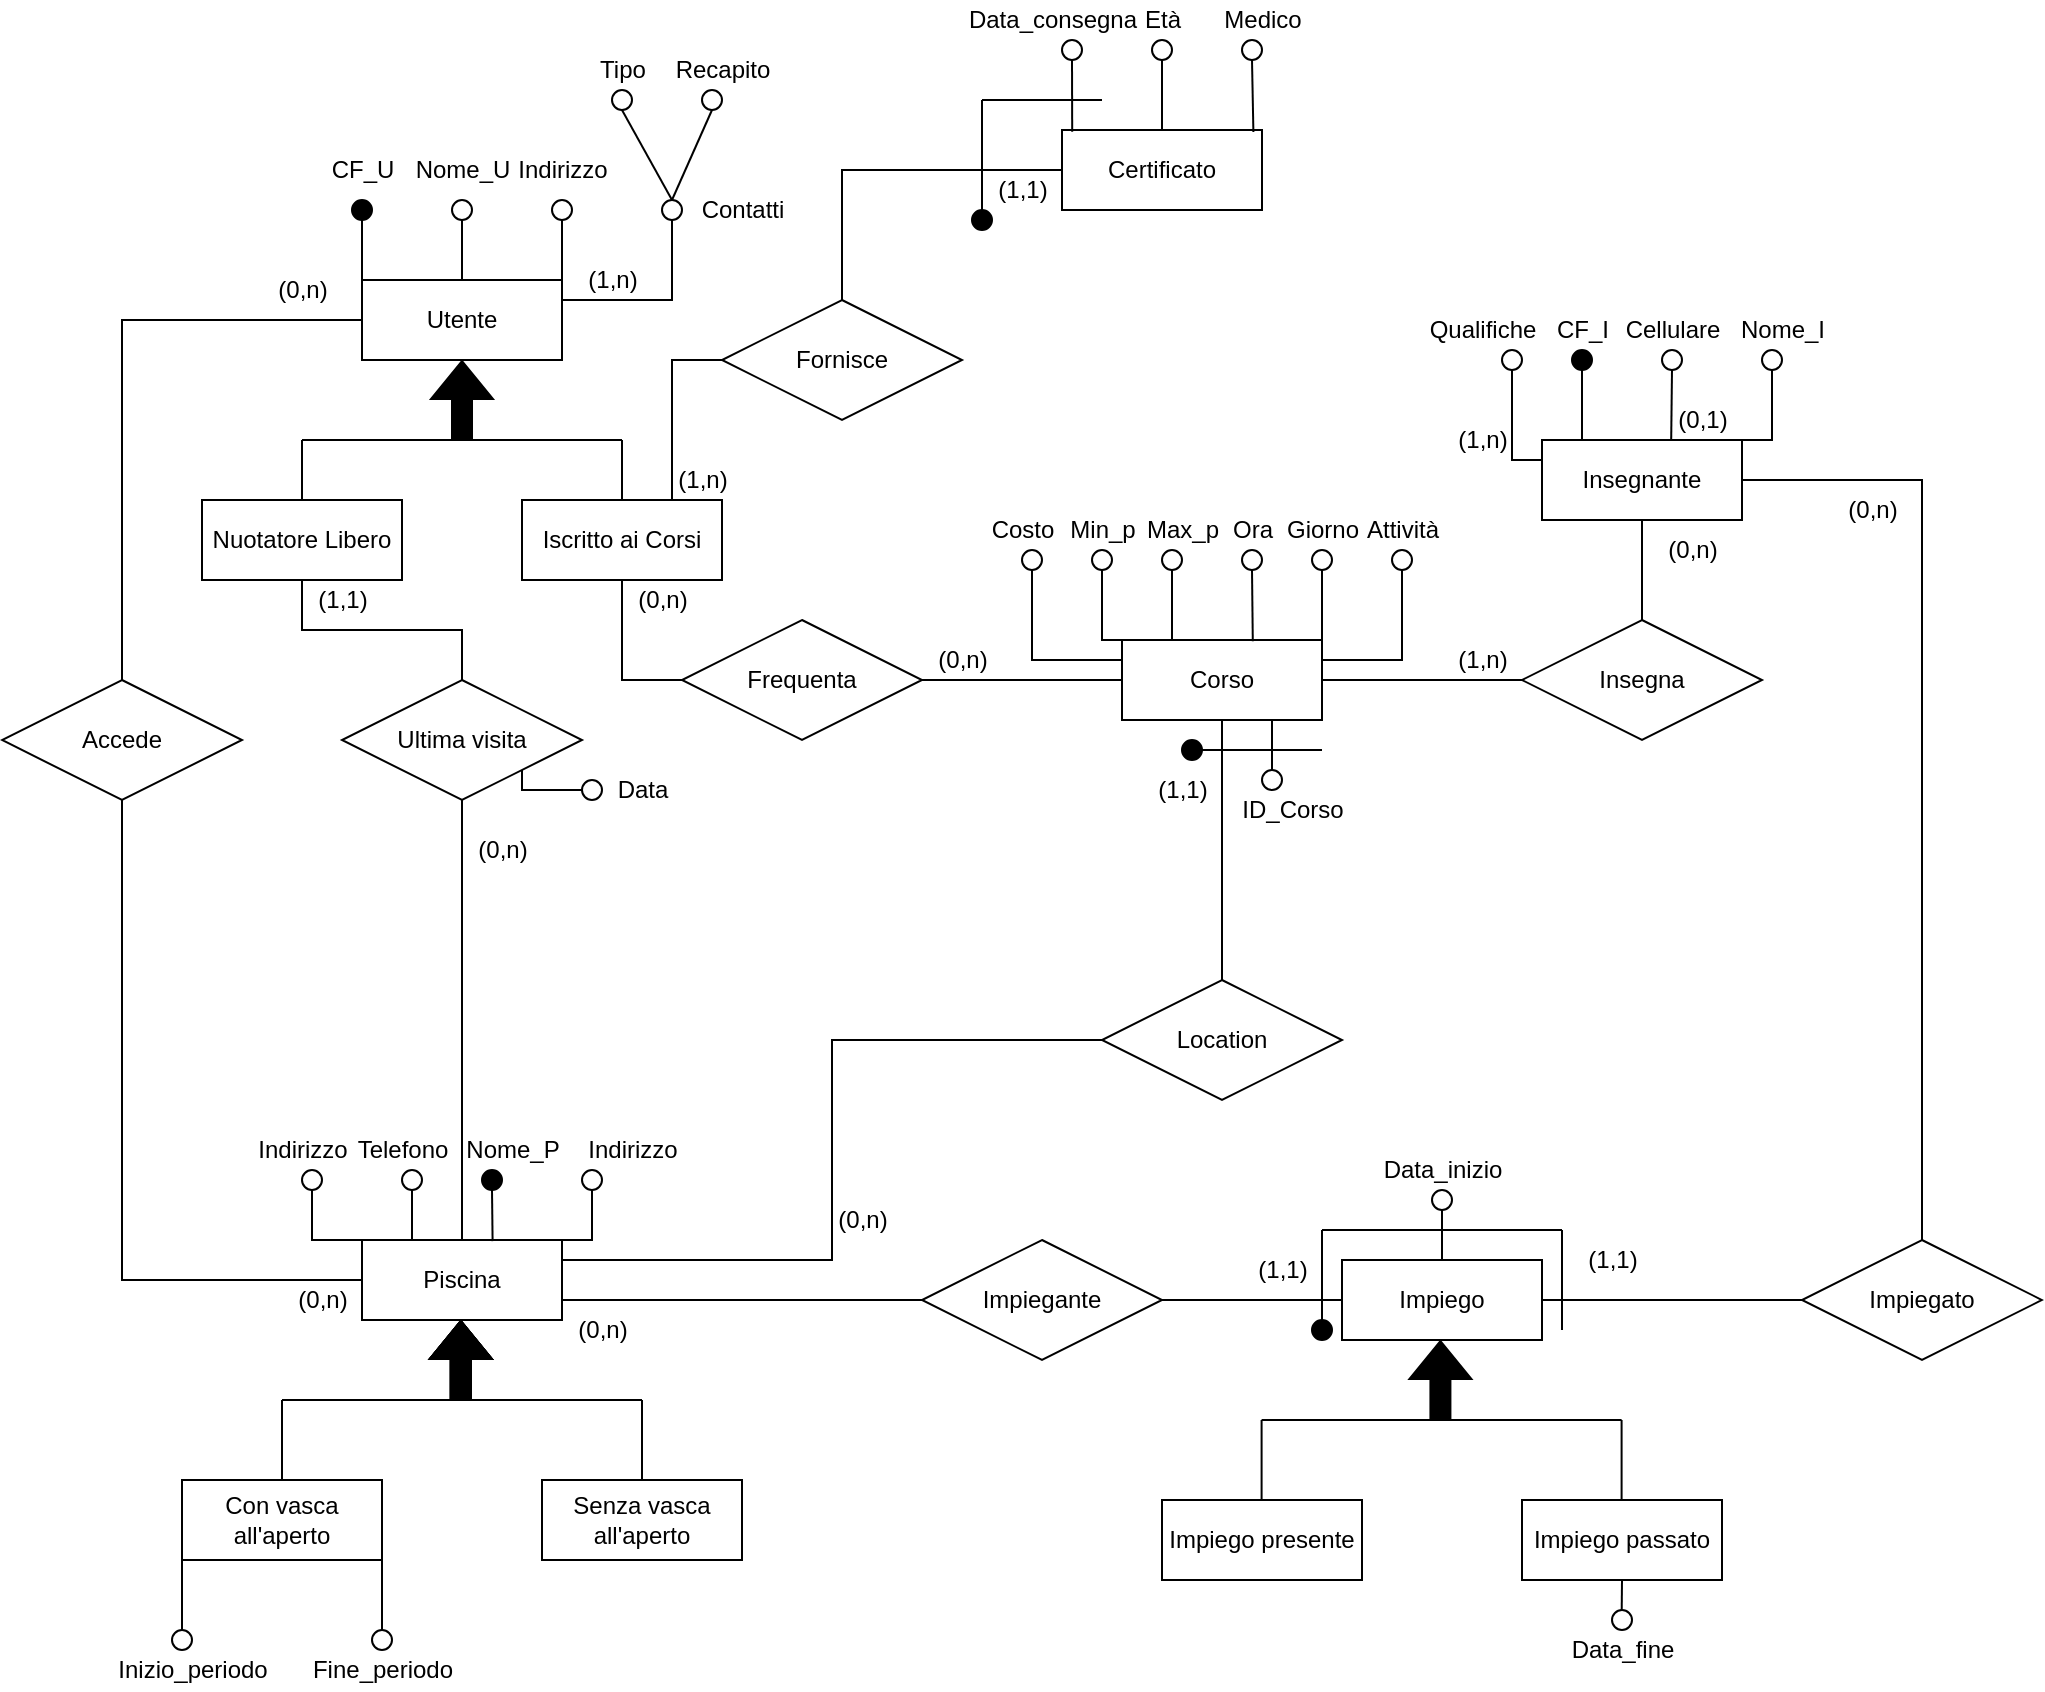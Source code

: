 <mxfile version="17.2.4" type="github">
  <diagram id="Lg-g-w3z7CyOHuP2JqrU" name="Page-1">
    <mxGraphModel dx="1021" dy="520" grid="1" gridSize="10" guides="1" tooltips="1" connect="1" arrows="1" fold="1" page="1" pageScale="1" pageWidth="1600" pageHeight="900" math="0" shadow="0">
      <root>
        <mxCell id="0" />
        <mxCell id="1" parent="0" />
        <mxCell id="gCBwe_l6RAR-JxXOp8Bn-33" style="edgeStyle=orthogonalEdgeStyle;rounded=0;orthogonalLoop=1;jettySize=auto;html=1;exitX=0;exitY=0.5;exitDx=0;exitDy=0;endArrow=none;endFill=0;fillColor=#000000;" parent="1" source="gCBwe_l6RAR-JxXOp8Bn-1" target="gCBwe_l6RAR-JxXOp8Bn-32" edge="1">
          <mxGeometry relative="1" as="geometry" />
        </mxCell>
        <mxCell id="gCBwe_l6RAR-JxXOp8Bn-123" style="edgeStyle=orthogonalEdgeStyle;rounded=0;orthogonalLoop=1;jettySize=auto;html=1;exitX=0;exitY=0;exitDx=0;exitDy=0;endArrow=none;endFill=0;fillColor=#000000;" parent="1" source="gCBwe_l6RAR-JxXOp8Bn-1" target="gCBwe_l6RAR-JxXOp8Bn-120" edge="1">
          <mxGeometry relative="1" as="geometry" />
        </mxCell>
        <mxCell id="gCBwe_l6RAR-JxXOp8Bn-127" style="edgeStyle=orthogonalEdgeStyle;rounded=0;orthogonalLoop=1;jettySize=auto;html=1;exitX=1;exitY=0;exitDx=0;exitDy=0;entryX=0.5;entryY=1;entryDx=0;entryDy=0;endArrow=none;endFill=0;fillColor=#000000;" parent="1" source="gCBwe_l6RAR-JxXOp8Bn-1" target="gCBwe_l6RAR-JxXOp8Bn-125" edge="1">
          <mxGeometry relative="1" as="geometry" />
        </mxCell>
        <mxCell id="gCBwe_l6RAR-JxXOp8Bn-131" style="edgeStyle=orthogonalEdgeStyle;rounded=0;orthogonalLoop=1;jettySize=auto;html=1;exitX=1;exitY=0.25;exitDx=0;exitDy=0;entryX=0.5;entryY=1;entryDx=0;entryDy=0;endArrow=none;endFill=0;fillColor=#000000;" parent="1" source="gCBwe_l6RAR-JxXOp8Bn-1" target="gCBwe_l6RAR-JxXOp8Bn-130" edge="1">
          <mxGeometry relative="1" as="geometry" />
        </mxCell>
        <mxCell id="gCBwe_l6RAR-JxXOp8Bn-1" value="Utente" style="whiteSpace=wrap;html=1;align=center;" parent="1" vertex="1">
          <mxGeometry x="470" y="165" width="100" height="40" as="geometry" />
        </mxCell>
        <mxCell id="gCBwe_l6RAR-JxXOp8Bn-13" style="edgeStyle=orthogonalEdgeStyle;rounded=0;orthogonalLoop=1;jettySize=auto;html=1;exitX=0.5;exitY=0;exitDx=0;exitDy=0;entryX=1;entryY=-0.05;entryDx=0;entryDy=0;endArrow=none;endFill=0;fillColor=#000000;entryPerimeter=0;" parent="1" source="gCBwe_l6RAR-JxXOp8Bn-3" target="dC8Jk2VTaf20xfGuy9kK-8" edge="1">
          <mxGeometry relative="1" as="geometry">
            <mxPoint x="800" y="115" as="targetPoint" />
            <Array as="points">
              <mxPoint x="710" y="110" />
              <mxPoint x="820" y="110" />
            </Array>
          </mxGeometry>
        </mxCell>
        <mxCell id="gCBwe_l6RAR-JxXOp8Bn-3" value="Fornisce" style="shape=rhombus;perimeter=rhombusPerimeter;whiteSpace=wrap;html=1;align=center;" parent="1" vertex="1">
          <mxGeometry x="650" y="175" width="120" height="60" as="geometry" />
        </mxCell>
        <mxCell id="gCBwe_l6RAR-JxXOp8Bn-5" value="" style="shape=flexArrow;endArrow=classic;html=1;rounded=0;entryX=0.5;entryY=1;entryDx=0;entryDy=0;fillColor=#000000;" parent="1" target="gCBwe_l6RAR-JxXOp8Bn-1" edge="1">
          <mxGeometry width="50" height="50" relative="1" as="geometry">
            <mxPoint x="520" y="245" as="sourcePoint" />
            <mxPoint x="540" y="225" as="targetPoint" />
          </mxGeometry>
        </mxCell>
        <mxCell id="gCBwe_l6RAR-JxXOp8Bn-6" value="" style="endArrow=none;html=1;rounded=0;fillColor=#000000;" parent="1" edge="1">
          <mxGeometry width="50" height="50" relative="1" as="geometry">
            <mxPoint x="440" y="245" as="sourcePoint" />
            <mxPoint x="600" y="245" as="targetPoint" />
          </mxGeometry>
        </mxCell>
        <mxCell id="gCBwe_l6RAR-JxXOp8Bn-8" style="edgeStyle=orthogonalEdgeStyle;rounded=0;orthogonalLoop=1;jettySize=auto;html=1;exitX=0.5;exitY=0;exitDx=0;exitDy=0;fillColor=#000000;endArrow=none;endFill=0;" parent="1" source="gCBwe_l6RAR-JxXOp8Bn-7" edge="1">
          <mxGeometry relative="1" as="geometry">
            <mxPoint x="440" y="245" as="targetPoint" />
          </mxGeometry>
        </mxCell>
        <mxCell id="gCBwe_l6RAR-JxXOp8Bn-31" style="edgeStyle=orthogonalEdgeStyle;rounded=0;orthogonalLoop=1;jettySize=auto;html=1;exitX=0.5;exitY=1;exitDx=0;exitDy=0;entryX=0.5;entryY=0;entryDx=0;entryDy=0;endArrow=none;endFill=0;fillColor=#000000;" parent="1" source="gCBwe_l6RAR-JxXOp8Bn-7" target="gCBwe_l6RAR-JxXOp8Bn-29" edge="1">
          <mxGeometry relative="1" as="geometry" />
        </mxCell>
        <mxCell id="gCBwe_l6RAR-JxXOp8Bn-7" value="Nuotatore Libero" style="whiteSpace=wrap;html=1;align=center;" parent="1" vertex="1">
          <mxGeometry x="390" y="275" width="100" height="40" as="geometry" />
        </mxCell>
        <mxCell id="gCBwe_l6RAR-JxXOp8Bn-10" style="edgeStyle=orthogonalEdgeStyle;rounded=0;orthogonalLoop=1;jettySize=auto;html=1;exitX=0.5;exitY=0;exitDx=0;exitDy=0;endArrow=none;endFill=0;fillColor=#000000;" parent="1" source="gCBwe_l6RAR-JxXOp8Bn-9" edge="1">
          <mxGeometry relative="1" as="geometry">
            <mxPoint x="600" y="245" as="targetPoint" />
          </mxGeometry>
        </mxCell>
        <mxCell id="gCBwe_l6RAR-JxXOp8Bn-12" style="edgeStyle=orthogonalEdgeStyle;rounded=0;orthogonalLoop=1;jettySize=auto;html=1;exitX=0.75;exitY=0;exitDx=0;exitDy=0;entryX=0;entryY=0.5;entryDx=0;entryDy=0;endArrow=none;endFill=0;fillColor=#000000;" parent="1" source="gCBwe_l6RAR-JxXOp8Bn-9" target="gCBwe_l6RAR-JxXOp8Bn-3" edge="1">
          <mxGeometry relative="1" as="geometry" />
        </mxCell>
        <mxCell id="gCBwe_l6RAR-JxXOp8Bn-16" style="edgeStyle=orthogonalEdgeStyle;rounded=0;orthogonalLoop=1;jettySize=auto;html=1;exitX=0.5;exitY=1;exitDx=0;exitDy=0;entryX=0;entryY=0.5;entryDx=0;entryDy=0;endArrow=none;endFill=0;fillColor=#000000;" parent="1" source="gCBwe_l6RAR-JxXOp8Bn-9" target="gCBwe_l6RAR-JxXOp8Bn-15" edge="1">
          <mxGeometry relative="1" as="geometry" />
        </mxCell>
        <mxCell id="gCBwe_l6RAR-JxXOp8Bn-9" value="Iscritto ai Corsi" style="whiteSpace=wrap;html=1;align=center;" parent="1" vertex="1">
          <mxGeometry x="550" y="275" width="100" height="40" as="geometry" />
        </mxCell>
        <mxCell id="gCBwe_l6RAR-JxXOp8Bn-20" style="edgeStyle=orthogonalEdgeStyle;rounded=0;orthogonalLoop=1;jettySize=auto;html=1;exitX=1;exitY=0.5;exitDx=0;exitDy=0;endArrow=none;endFill=0;fillColor=#000000;entryX=0;entryY=0.5;entryDx=0;entryDy=0;" parent="1" source="gCBwe_l6RAR-JxXOp8Bn-14" target="gCBwe_l6RAR-JxXOp8Bn-19" edge="1">
          <mxGeometry relative="1" as="geometry">
            <mxPoint x="1040" y="365.4" as="targetPoint" />
          </mxGeometry>
        </mxCell>
        <mxCell id="gCBwe_l6RAR-JxXOp8Bn-36" style="edgeStyle=orthogonalEdgeStyle;rounded=0;orthogonalLoop=1;jettySize=auto;html=1;exitX=0.5;exitY=1;exitDx=0;exitDy=0;entryX=0.5;entryY=0;entryDx=0;entryDy=0;endArrow=none;endFill=0;fillColor=#000000;" parent="1" source="gCBwe_l6RAR-JxXOp8Bn-14" target="gCBwe_l6RAR-JxXOp8Bn-35" edge="1">
          <mxGeometry relative="1" as="geometry" />
        </mxCell>
        <mxCell id="gCBwe_l6RAR-JxXOp8Bn-161" style="edgeStyle=orthogonalEdgeStyle;rounded=0;orthogonalLoop=1;jettySize=auto;html=1;exitX=0.75;exitY=1;exitDx=0;exitDy=0;entryX=0.5;entryY=0;entryDx=0;entryDy=0;endArrow=none;endFill=0;fillColor=#000000;" parent="1" source="gCBwe_l6RAR-JxXOp8Bn-14" target="gCBwe_l6RAR-JxXOp8Bn-160" edge="1">
          <mxGeometry relative="1" as="geometry" />
        </mxCell>
        <mxCell id="gCBwe_l6RAR-JxXOp8Bn-14" value="Corso" style="whiteSpace=wrap;html=1;align=center;" parent="1" vertex="1">
          <mxGeometry x="850" y="345" width="100" height="40" as="geometry" />
        </mxCell>
        <mxCell id="gCBwe_l6RAR-JxXOp8Bn-17" style="edgeStyle=orthogonalEdgeStyle;rounded=0;orthogonalLoop=1;jettySize=auto;html=1;exitX=1;exitY=0.5;exitDx=0;exitDy=0;entryX=0;entryY=0.5;entryDx=0;entryDy=0;endArrow=none;endFill=0;fillColor=#000000;" parent="1" source="gCBwe_l6RAR-JxXOp8Bn-15" target="gCBwe_l6RAR-JxXOp8Bn-14" edge="1">
          <mxGeometry relative="1" as="geometry" />
        </mxCell>
        <mxCell id="gCBwe_l6RAR-JxXOp8Bn-15" value="Frequenta" style="shape=rhombus;perimeter=rhombusPerimeter;whiteSpace=wrap;html=1;align=center;" parent="1" vertex="1">
          <mxGeometry x="630" y="335" width="120" height="60" as="geometry" />
        </mxCell>
        <mxCell id="gCBwe_l6RAR-JxXOp8Bn-170" style="edgeStyle=orthogonalEdgeStyle;rounded=0;orthogonalLoop=1;jettySize=auto;html=1;exitX=0.25;exitY=0;exitDx=0;exitDy=0;entryX=0.5;entryY=1;entryDx=0;entryDy=0;endArrow=none;endFill=0;fillColor=#000000;" parent="1" source="gCBwe_l6RAR-JxXOp8Bn-18" target="gCBwe_l6RAR-JxXOp8Bn-169" edge="1">
          <mxGeometry relative="1" as="geometry" />
        </mxCell>
        <mxCell id="gCBwe_l6RAR-JxXOp8Bn-176" style="edgeStyle=orthogonalEdgeStyle;rounded=0;orthogonalLoop=1;jettySize=auto;html=1;exitX=1;exitY=0;exitDx=0;exitDy=0;entryX=0.5;entryY=1;entryDx=0;entryDy=0;endArrow=none;endFill=0;fillColor=#000000;" parent="1" source="gCBwe_l6RAR-JxXOp8Bn-18" target="gCBwe_l6RAR-JxXOp8Bn-175" edge="1">
          <mxGeometry relative="1" as="geometry" />
        </mxCell>
        <mxCell id="gCBwe_l6RAR-JxXOp8Bn-18" value="Insegnante" style="whiteSpace=wrap;html=1;align=center;" parent="1" vertex="1">
          <mxGeometry x="1060" y="245" width="100" height="40" as="geometry" />
        </mxCell>
        <mxCell id="gCBwe_l6RAR-JxXOp8Bn-21" value="" style="edgeStyle=orthogonalEdgeStyle;rounded=0;orthogonalLoop=1;jettySize=auto;html=1;endArrow=none;endFill=0;fillColor=#000000;" parent="1" source="gCBwe_l6RAR-JxXOp8Bn-19" target="gCBwe_l6RAR-JxXOp8Bn-18" edge="1">
          <mxGeometry relative="1" as="geometry" />
        </mxCell>
        <mxCell id="gCBwe_l6RAR-JxXOp8Bn-19" value="Insegna" style="shape=rhombus;perimeter=rhombusPerimeter;whiteSpace=wrap;html=1;align=center;" parent="1" vertex="1">
          <mxGeometry x="1050" y="335" width="120" height="60" as="geometry" />
        </mxCell>
        <mxCell id="gCBwe_l6RAR-JxXOp8Bn-41" style="edgeStyle=orthogonalEdgeStyle;rounded=0;orthogonalLoop=1;jettySize=auto;html=1;exitX=1;exitY=0.75;exitDx=0;exitDy=0;entryX=0;entryY=0.5;entryDx=0;entryDy=0;endArrow=none;endFill=0;fillColor=#000000;" parent="1" source="gCBwe_l6RAR-JxXOp8Bn-22" target="gCBwe_l6RAR-JxXOp8Bn-40" edge="1">
          <mxGeometry relative="1" as="geometry" />
        </mxCell>
        <mxCell id="gCBwe_l6RAR-JxXOp8Bn-80" style="edgeStyle=orthogonalEdgeStyle;rounded=0;orthogonalLoop=1;jettySize=auto;html=1;exitX=0;exitY=0;exitDx=0;exitDy=0;entryX=0.5;entryY=1;entryDx=0;entryDy=0;endArrow=none;endFill=0;fillColor=#000000;" parent="1" source="gCBwe_l6RAR-JxXOp8Bn-22" target="gCBwe_l6RAR-JxXOp8Bn-76" edge="1">
          <mxGeometry relative="1" as="geometry" />
        </mxCell>
        <mxCell id="gCBwe_l6RAR-JxXOp8Bn-83" style="edgeStyle=orthogonalEdgeStyle;rounded=0;orthogonalLoop=1;jettySize=auto;html=1;exitX=0.25;exitY=0;exitDx=0;exitDy=0;entryX=0.5;entryY=1;entryDx=0;entryDy=0;endArrow=none;endFill=0;fillColor=#000000;" parent="1" source="gCBwe_l6RAR-JxXOp8Bn-22" target="gCBwe_l6RAR-JxXOp8Bn-82" edge="1">
          <mxGeometry relative="1" as="geometry" />
        </mxCell>
        <mxCell id="gCBwe_l6RAR-JxXOp8Bn-86" style="edgeStyle=orthogonalEdgeStyle;rounded=0;orthogonalLoop=1;jettySize=auto;html=1;exitX=1;exitY=0;exitDx=0;exitDy=0;entryX=0.5;entryY=1;entryDx=0;entryDy=0;endArrow=none;endFill=0;fillColor=#000000;" parent="1" source="gCBwe_l6RAR-JxXOp8Bn-22" target="gCBwe_l6RAR-JxXOp8Bn-85" edge="1">
          <mxGeometry relative="1" as="geometry" />
        </mxCell>
        <mxCell id="gCBwe_l6RAR-JxXOp8Bn-22" value="Piscina" style="whiteSpace=wrap;html=1;align=center;" parent="1" vertex="1">
          <mxGeometry x="470" y="645" width="100" height="40" as="geometry" />
        </mxCell>
        <mxCell id="gCBwe_l6RAR-JxXOp8Bn-23" value="" style="shape=flexArrow;endArrow=classic;html=1;rounded=0;entryX=0.5;entryY=1;entryDx=0;entryDy=0;fillColor=#000000;" parent="1" edge="1">
          <mxGeometry width="50" height="50" relative="1" as="geometry">
            <mxPoint x="519.41" y="725" as="sourcePoint" />
            <mxPoint x="519.41" y="685" as="targetPoint" />
          </mxGeometry>
        </mxCell>
        <mxCell id="gCBwe_l6RAR-JxXOp8Bn-24" value="" style="endArrow=none;html=1;rounded=0;fillColor=#000000;" parent="1" edge="1">
          <mxGeometry width="50" height="50" relative="1" as="geometry">
            <mxPoint x="430" y="725" as="sourcePoint" />
            <mxPoint x="610" y="725" as="targetPoint" />
          </mxGeometry>
        </mxCell>
        <mxCell id="gCBwe_l6RAR-JxXOp8Bn-26" style="edgeStyle=orthogonalEdgeStyle;rounded=0;orthogonalLoop=1;jettySize=auto;html=1;exitX=0.5;exitY=0;exitDx=0;exitDy=0;endArrow=none;endFill=0;fillColor=#000000;" parent="1" source="gCBwe_l6RAR-JxXOp8Bn-25" edge="1">
          <mxGeometry relative="1" as="geometry">
            <mxPoint x="430" y="725" as="targetPoint" />
            <Array as="points">
              <mxPoint x="430" y="745" />
              <mxPoint x="430" y="745" />
            </Array>
          </mxGeometry>
        </mxCell>
        <mxCell id="gCBwe_l6RAR-JxXOp8Bn-91" style="edgeStyle=orthogonalEdgeStyle;rounded=0;orthogonalLoop=1;jettySize=auto;html=1;exitX=1;exitY=1;exitDx=0;exitDy=0;entryX=0.5;entryY=0;entryDx=0;entryDy=0;endArrow=none;endFill=0;fillColor=#000000;" parent="1" source="gCBwe_l6RAR-JxXOp8Bn-25" target="gCBwe_l6RAR-JxXOp8Bn-89" edge="1">
          <mxGeometry relative="1" as="geometry" />
        </mxCell>
        <mxCell id="gCBwe_l6RAR-JxXOp8Bn-94" style="edgeStyle=orthogonalEdgeStyle;rounded=0;orthogonalLoop=1;jettySize=auto;html=1;exitX=0;exitY=1;exitDx=0;exitDy=0;entryX=0.5;entryY=0;entryDx=0;entryDy=0;endArrow=none;endFill=0;fillColor=#000000;" parent="1" source="gCBwe_l6RAR-JxXOp8Bn-25" target="gCBwe_l6RAR-JxXOp8Bn-88" edge="1">
          <mxGeometry relative="1" as="geometry" />
        </mxCell>
        <mxCell id="gCBwe_l6RAR-JxXOp8Bn-25" value="Con vasca all&#39;aperto" style="whiteSpace=wrap;html=1;align=center;" parent="1" vertex="1">
          <mxGeometry x="380" y="765" width="100" height="40" as="geometry" />
        </mxCell>
        <mxCell id="gCBwe_l6RAR-JxXOp8Bn-28" style="edgeStyle=orthogonalEdgeStyle;rounded=0;orthogonalLoop=1;jettySize=auto;html=1;exitX=0.5;exitY=0;exitDx=0;exitDy=0;endArrow=none;endFill=0;fillColor=#000000;" parent="1" source="gCBwe_l6RAR-JxXOp8Bn-27" edge="1">
          <mxGeometry relative="1" as="geometry">
            <mxPoint x="610" y="725" as="targetPoint" />
            <Array as="points">
              <mxPoint x="610" y="725" />
            </Array>
          </mxGeometry>
        </mxCell>
        <mxCell id="gCBwe_l6RAR-JxXOp8Bn-27" value="Senza vasca all&#39;aperto" style="whiteSpace=wrap;html=1;align=center;" parent="1" vertex="1">
          <mxGeometry x="560" y="765" width="100" height="40" as="geometry" />
        </mxCell>
        <mxCell id="gCBwe_l6RAR-JxXOp8Bn-30" style="edgeStyle=orthogonalEdgeStyle;rounded=0;orthogonalLoop=1;jettySize=auto;html=1;exitX=0.5;exitY=1;exitDx=0;exitDy=0;entryX=0.5;entryY=0;entryDx=0;entryDy=0;endArrow=none;endFill=0;fillColor=#000000;" parent="1" source="gCBwe_l6RAR-JxXOp8Bn-29" target="gCBwe_l6RAR-JxXOp8Bn-22" edge="1">
          <mxGeometry relative="1" as="geometry" />
        </mxCell>
        <mxCell id="gCBwe_l6RAR-JxXOp8Bn-72" style="edgeStyle=orthogonalEdgeStyle;rounded=0;orthogonalLoop=1;jettySize=auto;html=1;exitX=1;exitY=1;exitDx=0;exitDy=0;entryX=0;entryY=0.5;entryDx=0;entryDy=0;endArrow=none;endFill=0;fillColor=#000000;" parent="1" source="gCBwe_l6RAR-JxXOp8Bn-29" target="gCBwe_l6RAR-JxXOp8Bn-71" edge="1">
          <mxGeometry relative="1" as="geometry">
            <Array as="points">
              <mxPoint x="550" y="420" />
            </Array>
          </mxGeometry>
        </mxCell>
        <mxCell id="gCBwe_l6RAR-JxXOp8Bn-29" value="Ultima visita" style="shape=rhombus;perimeter=rhombusPerimeter;whiteSpace=wrap;html=1;align=center;" parent="1" vertex="1">
          <mxGeometry x="460" y="365" width="120" height="60" as="geometry" />
        </mxCell>
        <mxCell id="gCBwe_l6RAR-JxXOp8Bn-34" style="edgeStyle=orthogonalEdgeStyle;rounded=0;orthogonalLoop=1;jettySize=auto;html=1;exitX=0.5;exitY=1;exitDx=0;exitDy=0;entryX=0;entryY=0.5;entryDx=0;entryDy=0;endArrow=none;endFill=0;fillColor=#000000;" parent="1" source="gCBwe_l6RAR-JxXOp8Bn-32" target="gCBwe_l6RAR-JxXOp8Bn-22" edge="1">
          <mxGeometry relative="1" as="geometry" />
        </mxCell>
        <mxCell id="gCBwe_l6RAR-JxXOp8Bn-32" value="Accede" style="shape=rhombus;perimeter=rhombusPerimeter;whiteSpace=wrap;html=1;align=center;" parent="1" vertex="1">
          <mxGeometry x="290" y="365" width="120" height="60" as="geometry" />
        </mxCell>
        <mxCell id="gCBwe_l6RAR-JxXOp8Bn-37" style="edgeStyle=orthogonalEdgeStyle;rounded=0;orthogonalLoop=1;jettySize=auto;html=1;exitX=0;exitY=0.5;exitDx=0;exitDy=0;entryX=1;entryY=0.25;entryDx=0;entryDy=0;endArrow=none;endFill=0;fillColor=#000000;" parent="1" source="gCBwe_l6RAR-JxXOp8Bn-35" target="gCBwe_l6RAR-JxXOp8Bn-22" edge="1">
          <mxGeometry relative="1" as="geometry" />
        </mxCell>
        <mxCell id="gCBwe_l6RAR-JxXOp8Bn-35" value="Location" style="shape=rhombus;perimeter=rhombusPerimeter;whiteSpace=wrap;html=1;align=center;" parent="1" vertex="1">
          <mxGeometry x="840" y="515" width="120" height="60" as="geometry" />
        </mxCell>
        <mxCell id="gCBwe_l6RAR-JxXOp8Bn-43" style="edgeStyle=orthogonalEdgeStyle;rounded=0;orthogonalLoop=1;jettySize=auto;html=1;exitX=1;exitY=0.5;exitDx=0;exitDy=0;entryX=0;entryY=0.5;entryDx=0;entryDy=0;endArrow=none;endFill=0;fillColor=#000000;" parent="1" source="gCBwe_l6RAR-JxXOp8Bn-38" target="gCBwe_l6RAR-JxXOp8Bn-39" edge="1">
          <mxGeometry relative="1" as="geometry" />
        </mxCell>
        <mxCell id="gCBwe_l6RAR-JxXOp8Bn-114" style="edgeStyle=orthogonalEdgeStyle;rounded=0;orthogonalLoop=1;jettySize=auto;html=1;exitX=0.5;exitY=0;exitDx=0;exitDy=0;entryX=0.5;entryY=1;entryDx=0;entryDy=0;endArrow=none;endFill=0;fillColor=#000000;" parent="1" source="gCBwe_l6RAR-JxXOp8Bn-38" target="gCBwe_l6RAR-JxXOp8Bn-112" edge="1">
          <mxGeometry relative="1" as="geometry" />
        </mxCell>
        <mxCell id="gCBwe_l6RAR-JxXOp8Bn-38" value="Impiego" style="whiteSpace=wrap;html=1;align=center;" parent="1" vertex="1">
          <mxGeometry x="960" y="655" width="100" height="40" as="geometry" />
        </mxCell>
        <mxCell id="gCBwe_l6RAR-JxXOp8Bn-44" style="edgeStyle=orthogonalEdgeStyle;rounded=0;orthogonalLoop=1;jettySize=auto;html=1;exitX=0.5;exitY=0;exitDx=0;exitDy=0;entryX=1;entryY=0.5;entryDx=0;entryDy=0;endArrow=none;endFill=0;fillColor=#000000;" parent="1" source="gCBwe_l6RAR-JxXOp8Bn-39" target="gCBwe_l6RAR-JxXOp8Bn-18" edge="1">
          <mxGeometry relative="1" as="geometry" />
        </mxCell>
        <mxCell id="gCBwe_l6RAR-JxXOp8Bn-39" value="Impiegato" style="shape=rhombus;perimeter=rhombusPerimeter;whiteSpace=wrap;html=1;align=center;" parent="1" vertex="1">
          <mxGeometry x="1190" y="645" width="120" height="60" as="geometry" />
        </mxCell>
        <mxCell id="gCBwe_l6RAR-JxXOp8Bn-42" style="edgeStyle=orthogonalEdgeStyle;rounded=0;orthogonalLoop=1;jettySize=auto;html=1;exitX=1;exitY=0.5;exitDx=0;exitDy=0;entryX=0;entryY=0.5;entryDx=0;entryDy=0;endArrow=none;endFill=0;fillColor=#000000;" parent="1" source="gCBwe_l6RAR-JxXOp8Bn-40" target="gCBwe_l6RAR-JxXOp8Bn-38" edge="1">
          <mxGeometry relative="1" as="geometry" />
        </mxCell>
        <mxCell id="gCBwe_l6RAR-JxXOp8Bn-40" value="Impiegante" style="shape=rhombus;perimeter=rhombusPerimeter;whiteSpace=wrap;html=1;align=center;" parent="1" vertex="1">
          <mxGeometry x="750" y="645" width="120" height="60" as="geometry" />
        </mxCell>
        <mxCell id="gCBwe_l6RAR-JxXOp8Bn-68" value="(1,n)" style="text;html=1;align=center;verticalAlign=middle;resizable=0;points=[];autosize=1;strokeColor=none;fillColor=none;" parent="1" vertex="1">
          <mxGeometry x="620" y="255" width="40" height="20" as="geometry" />
        </mxCell>
        <mxCell id="gCBwe_l6RAR-JxXOp8Bn-69" value="(1,1)" style="text;html=1;align=center;verticalAlign=middle;resizable=0;points=[];autosize=1;strokeColor=none;fillColor=none;" parent="1" vertex="1">
          <mxGeometry x="440" y="315" width="40" height="20" as="geometry" />
        </mxCell>
        <mxCell id="gCBwe_l6RAR-JxXOp8Bn-70" value="(0,n)" style="text;html=1;align=center;verticalAlign=middle;resizable=0;points=[];autosize=1;strokeColor=none;fillColor=none;" parent="1" vertex="1">
          <mxGeometry x="520" y="440" width="40" height="20" as="geometry" />
        </mxCell>
        <mxCell id="gCBwe_l6RAR-JxXOp8Bn-71" value="" style="ellipse;whiteSpace=wrap;html=1;aspect=fixed;" parent="1" vertex="1">
          <mxGeometry x="580" y="415" width="10" height="10" as="geometry" />
        </mxCell>
        <mxCell id="gCBwe_l6RAR-JxXOp8Bn-73" value="Data" style="text;html=1;align=center;verticalAlign=middle;resizable=0;points=[];autosize=1;strokeColor=none;fillColor=none;" parent="1" vertex="1">
          <mxGeometry x="590" y="410" width="40" height="20" as="geometry" />
        </mxCell>
        <mxCell id="gCBwe_l6RAR-JxXOp8Bn-74" value="(0,n)" style="text;html=1;align=center;verticalAlign=middle;resizable=0;points=[];autosize=1;strokeColor=none;fillColor=none;" parent="1" vertex="1">
          <mxGeometry x="420" y="160" width="40" height="20" as="geometry" />
        </mxCell>
        <mxCell id="gCBwe_l6RAR-JxXOp8Bn-75" value="(0,n)" style="text;html=1;align=center;verticalAlign=middle;resizable=0;points=[];autosize=1;strokeColor=none;fillColor=none;" parent="1" vertex="1">
          <mxGeometry x="430" y="665" width="40" height="20" as="geometry" />
        </mxCell>
        <mxCell id="gCBwe_l6RAR-JxXOp8Bn-76" value="" style="ellipse;whiteSpace=wrap;html=1;aspect=fixed;" parent="1" vertex="1">
          <mxGeometry x="440" y="610" width="10" height="10" as="geometry" />
        </mxCell>
        <mxCell id="gCBwe_l6RAR-JxXOp8Bn-78" style="edgeStyle=orthogonalEdgeStyle;rounded=0;orthogonalLoop=1;jettySize=auto;html=1;exitX=0.5;exitY=1;exitDx=0;exitDy=0;entryX=0.953;entryY=0.014;entryDx=0;entryDy=0;entryPerimeter=0;endArrow=none;endFill=0;fillColor=#000000;" parent="1" source="gCBwe_l6RAR-JxXOp8Bn-77" edge="1">
          <mxGeometry relative="1" as="geometry">
            <mxPoint x="535.3" y="645.56" as="targetPoint" />
          </mxGeometry>
        </mxCell>
        <mxCell id="gCBwe_l6RAR-JxXOp8Bn-77" value="" style="ellipse;whiteSpace=wrap;html=1;aspect=fixed;fillColor=#000000;" parent="1" vertex="1">
          <mxGeometry x="530" y="610" width="10" height="10" as="geometry" />
        </mxCell>
        <mxCell id="gCBwe_l6RAR-JxXOp8Bn-79" value="Nome_P" style="text;html=1;align=center;verticalAlign=middle;resizable=0;points=[];autosize=1;strokeColor=none;fillColor=none;" parent="1" vertex="1">
          <mxGeometry x="515" y="590" width="60" height="20" as="geometry" />
        </mxCell>
        <mxCell id="gCBwe_l6RAR-JxXOp8Bn-81" value="Indirizzo" style="text;html=1;align=center;verticalAlign=middle;resizable=0;points=[];autosize=1;strokeColor=none;fillColor=none;" parent="1" vertex="1">
          <mxGeometry x="410" y="590" width="60" height="20" as="geometry" />
        </mxCell>
        <mxCell id="gCBwe_l6RAR-JxXOp8Bn-82" value="" style="ellipse;whiteSpace=wrap;html=1;aspect=fixed;" parent="1" vertex="1">
          <mxGeometry x="490" y="610" width="10" height="10" as="geometry" />
        </mxCell>
        <mxCell id="gCBwe_l6RAR-JxXOp8Bn-84" value="Telefono" style="text;html=1;align=center;verticalAlign=middle;resizable=0;points=[];autosize=1;strokeColor=none;fillColor=none;" parent="1" vertex="1">
          <mxGeometry x="460" y="590" width="60" height="20" as="geometry" />
        </mxCell>
        <mxCell id="gCBwe_l6RAR-JxXOp8Bn-85" value="" style="ellipse;whiteSpace=wrap;html=1;aspect=fixed;" parent="1" vertex="1">
          <mxGeometry x="580" y="610" width="10" height="10" as="geometry" />
        </mxCell>
        <mxCell id="gCBwe_l6RAR-JxXOp8Bn-87" value="Indirizzo" style="text;html=1;align=center;verticalAlign=middle;resizable=0;points=[];autosize=1;strokeColor=none;fillColor=none;" parent="1" vertex="1">
          <mxGeometry x="575" y="590" width="60" height="20" as="geometry" />
        </mxCell>
        <mxCell id="gCBwe_l6RAR-JxXOp8Bn-88" value="" style="ellipse;whiteSpace=wrap;html=1;aspect=fixed;" parent="1" vertex="1">
          <mxGeometry x="375" y="840" width="10" height="10" as="geometry" />
        </mxCell>
        <mxCell id="gCBwe_l6RAR-JxXOp8Bn-89" value="" style="ellipse;whiteSpace=wrap;html=1;aspect=fixed;" parent="1" vertex="1">
          <mxGeometry x="475" y="840" width="10" height="10" as="geometry" />
        </mxCell>
        <mxCell id="gCBwe_l6RAR-JxXOp8Bn-92" value="Inizio_periodo" style="text;html=1;align=center;verticalAlign=middle;resizable=0;points=[];autosize=1;strokeColor=none;fillColor=none;" parent="1" vertex="1">
          <mxGeometry x="340" y="850" width="90" height="20" as="geometry" />
        </mxCell>
        <mxCell id="gCBwe_l6RAR-JxXOp8Bn-93" value="Fine_periodo" style="text;html=1;align=center;verticalAlign=middle;resizable=0;points=[];autosize=1;strokeColor=none;fillColor=none;" parent="1" vertex="1">
          <mxGeometry x="435" y="850" width="90" height="20" as="geometry" />
        </mxCell>
        <mxCell id="gCBwe_l6RAR-JxXOp8Bn-95" value="Impiego presente" style="whiteSpace=wrap;html=1;align=center;" parent="1" vertex="1">
          <mxGeometry x="870" y="775" width="100" height="40" as="geometry" />
        </mxCell>
        <mxCell id="gCBwe_l6RAR-JxXOp8Bn-179" style="edgeStyle=orthogonalEdgeStyle;rounded=0;orthogonalLoop=1;jettySize=auto;html=1;exitX=0.5;exitY=1;exitDx=0;exitDy=0;endArrow=none;endFill=0;fillColor=#000000;" parent="1" source="gCBwe_l6RAR-JxXOp8Bn-96" edge="1">
          <mxGeometry relative="1" as="geometry">
            <mxPoint x="1099.857" y="830" as="targetPoint" />
          </mxGeometry>
        </mxCell>
        <mxCell id="gCBwe_l6RAR-JxXOp8Bn-96" value="Impiego passato" style="whiteSpace=wrap;html=1;align=center;" parent="1" vertex="1">
          <mxGeometry x="1050" y="775" width="100" height="40" as="geometry" />
        </mxCell>
        <mxCell id="gCBwe_l6RAR-JxXOp8Bn-97" value="" style="shape=flexArrow;endArrow=classic;html=1;rounded=0;entryX=0.5;entryY=1;entryDx=0;entryDy=0;fillColor=#000000;" parent="1" edge="1">
          <mxGeometry width="50" height="50" relative="1" as="geometry">
            <mxPoint x="519.41" y="725" as="sourcePoint" />
            <mxPoint x="519.41" y="685" as="targetPoint" />
          </mxGeometry>
        </mxCell>
        <mxCell id="gCBwe_l6RAR-JxXOp8Bn-98" value="" style="shape=flexArrow;endArrow=classic;html=1;rounded=0;entryX=0.5;entryY=1;entryDx=0;entryDy=0;fillColor=#000000;" parent="1" edge="1">
          <mxGeometry width="50" height="50" relative="1" as="geometry">
            <mxPoint x="519.41" y="725" as="sourcePoint" />
            <mxPoint x="519.41" y="685" as="targetPoint" />
          </mxGeometry>
        </mxCell>
        <mxCell id="gCBwe_l6RAR-JxXOp8Bn-99" value="" style="endArrow=none;html=1;rounded=0;fillColor=#000000;" parent="1" edge="1">
          <mxGeometry width="50" height="50" relative="1" as="geometry">
            <mxPoint x="430" y="725" as="sourcePoint" />
            <mxPoint x="610" y="725" as="targetPoint" />
          </mxGeometry>
        </mxCell>
        <mxCell id="gCBwe_l6RAR-JxXOp8Bn-100" value="" style="endArrow=none;html=1;rounded=0;fillColor=#000000;" parent="1" edge="1">
          <mxGeometry width="50" height="50" relative="1" as="geometry">
            <mxPoint x="430" y="725" as="sourcePoint" />
            <mxPoint x="610" y="725" as="targetPoint" />
          </mxGeometry>
        </mxCell>
        <mxCell id="gCBwe_l6RAR-JxXOp8Bn-101" value="" style="shape=flexArrow;endArrow=classic;html=1;rounded=0;entryX=0.5;entryY=1;entryDx=0;entryDy=0;fillColor=#000000;" parent="1" edge="1">
          <mxGeometry width="50" height="50" relative="1" as="geometry">
            <mxPoint x="519.41" y="725" as="sourcePoint" />
            <mxPoint x="519.41" y="685" as="targetPoint" />
          </mxGeometry>
        </mxCell>
        <mxCell id="gCBwe_l6RAR-JxXOp8Bn-102" style="edgeStyle=orthogonalEdgeStyle;rounded=0;orthogonalLoop=1;jettySize=auto;html=1;exitX=0.5;exitY=0;exitDx=0;exitDy=0;endArrow=none;endFill=0;fillColor=#000000;" parent="1" edge="1">
          <mxGeometry relative="1" as="geometry">
            <mxPoint x="610" y="725" as="targetPoint" />
            <mxPoint x="610" y="765" as="sourcePoint" />
            <Array as="points">
              <mxPoint x="610" y="725" />
            </Array>
          </mxGeometry>
        </mxCell>
        <mxCell id="gCBwe_l6RAR-JxXOp8Bn-103" value="" style="endArrow=none;html=1;rounded=0;fillColor=#000000;" parent="1" edge="1">
          <mxGeometry width="50" height="50" relative="1" as="geometry">
            <mxPoint x="430" y="725" as="sourcePoint" />
            <mxPoint x="610" y="725" as="targetPoint" />
          </mxGeometry>
        </mxCell>
        <mxCell id="gCBwe_l6RAR-JxXOp8Bn-104" value="" style="shape=flexArrow;endArrow=classic;html=1;rounded=0;entryX=0.5;entryY=1;entryDx=0;entryDy=0;fillColor=#000000;" parent="1" edge="1">
          <mxGeometry width="50" height="50" relative="1" as="geometry">
            <mxPoint x="519.41" y="725" as="sourcePoint" />
            <mxPoint x="519.41" y="685" as="targetPoint" />
          </mxGeometry>
        </mxCell>
        <mxCell id="gCBwe_l6RAR-JxXOp8Bn-105" style="edgeStyle=orthogonalEdgeStyle;rounded=0;orthogonalLoop=1;jettySize=auto;html=1;exitX=0.5;exitY=0;exitDx=0;exitDy=0;endArrow=none;endFill=0;fillColor=#000000;" parent="1" edge="1">
          <mxGeometry relative="1" as="geometry">
            <mxPoint x="610" y="725" as="targetPoint" />
            <mxPoint x="610" y="765" as="sourcePoint" />
            <Array as="points">
              <mxPoint x="610" y="725" />
            </Array>
          </mxGeometry>
        </mxCell>
        <mxCell id="gCBwe_l6RAR-JxXOp8Bn-106" style="edgeStyle=orthogonalEdgeStyle;rounded=0;orthogonalLoop=1;jettySize=auto;html=1;exitX=0.5;exitY=0;exitDx=0;exitDy=0;endArrow=none;endFill=0;fillColor=#000000;" parent="1" edge="1">
          <mxGeometry relative="1" as="geometry">
            <mxPoint x="919.8" y="735" as="targetPoint" />
            <mxPoint x="919.8" y="775" as="sourcePoint" />
            <Array as="points">
              <mxPoint x="919.8" y="755" />
              <mxPoint x="919.8" y="755" />
            </Array>
          </mxGeometry>
        </mxCell>
        <mxCell id="gCBwe_l6RAR-JxXOp8Bn-107" value="" style="endArrow=none;html=1;rounded=0;fillColor=#000000;" parent="1" edge="1">
          <mxGeometry width="50" height="50" relative="1" as="geometry">
            <mxPoint x="919.8" y="735" as="sourcePoint" />
            <mxPoint x="1099.8" y="735" as="targetPoint" />
          </mxGeometry>
        </mxCell>
        <mxCell id="gCBwe_l6RAR-JxXOp8Bn-108" value="" style="shape=flexArrow;endArrow=classic;html=1;rounded=0;entryX=0.5;entryY=1;entryDx=0;entryDy=0;fillColor=#000000;" parent="1" edge="1">
          <mxGeometry width="50" height="50" relative="1" as="geometry">
            <mxPoint x="1009.21" y="735" as="sourcePoint" />
            <mxPoint x="1009.21" y="695" as="targetPoint" />
          </mxGeometry>
        </mxCell>
        <mxCell id="gCBwe_l6RAR-JxXOp8Bn-109" style="edgeStyle=orthogonalEdgeStyle;rounded=0;orthogonalLoop=1;jettySize=auto;html=1;exitX=0.5;exitY=0;exitDx=0;exitDy=0;endArrow=none;endFill=0;fillColor=#000000;" parent="1" edge="1">
          <mxGeometry relative="1" as="geometry">
            <mxPoint x="1099.8" y="735" as="targetPoint" />
            <mxPoint x="1099.8" y="775" as="sourcePoint" />
            <Array as="points">
              <mxPoint x="1099.8" y="735" />
            </Array>
          </mxGeometry>
        </mxCell>
        <mxCell id="gCBwe_l6RAR-JxXOp8Bn-112" value="" style="ellipse;whiteSpace=wrap;html=1;aspect=fixed;" parent="1" vertex="1">
          <mxGeometry x="1005" y="620" width="10" height="10" as="geometry" />
        </mxCell>
        <mxCell id="gCBwe_l6RAR-JxXOp8Bn-115" value="" style="endArrow=none;html=1;rounded=0;fillColor=#000000;" parent="1" edge="1">
          <mxGeometry width="50" height="50" relative="1" as="geometry">
            <mxPoint x="950" y="690" as="sourcePoint" />
            <mxPoint x="950" y="640" as="targetPoint" />
          </mxGeometry>
        </mxCell>
        <mxCell id="gCBwe_l6RAR-JxXOp8Bn-116" value="" style="endArrow=none;html=1;rounded=0;fillColor=#000000;" parent="1" edge="1">
          <mxGeometry width="50" height="50" relative="1" as="geometry">
            <mxPoint x="1070" y="690" as="sourcePoint" />
            <mxPoint x="1070" y="640" as="targetPoint" />
          </mxGeometry>
        </mxCell>
        <mxCell id="gCBwe_l6RAR-JxXOp8Bn-117" value="" style="endArrow=none;html=1;rounded=0;fillColor=#000000;" parent="1" edge="1">
          <mxGeometry width="50" height="50" relative="1" as="geometry">
            <mxPoint x="1070" y="640" as="sourcePoint" />
            <mxPoint x="950" y="640" as="targetPoint" />
          </mxGeometry>
        </mxCell>
        <mxCell id="gCBwe_l6RAR-JxXOp8Bn-118" value="" style="ellipse;whiteSpace=wrap;html=1;aspect=fixed;fillColor=#000000;" parent="1" vertex="1">
          <mxGeometry x="945" y="685" width="10" height="10" as="geometry" />
        </mxCell>
        <mxCell id="gCBwe_l6RAR-JxXOp8Bn-119" value="Data_inizio" style="text;html=1;align=center;verticalAlign=middle;resizable=0;points=[];autosize=1;strokeColor=none;fillColor=none;" parent="1" vertex="1">
          <mxGeometry x="975" y="600" width="70" height="20" as="geometry" />
        </mxCell>
        <mxCell id="gCBwe_l6RAR-JxXOp8Bn-120" value="" style="ellipse;whiteSpace=wrap;html=1;aspect=fixed;fillColor=#000000;" parent="1" vertex="1">
          <mxGeometry x="465" y="125" width="10" height="10" as="geometry" />
        </mxCell>
        <mxCell id="gCBwe_l6RAR-JxXOp8Bn-126" value="" style="edgeStyle=orthogonalEdgeStyle;rounded=0;orthogonalLoop=1;jettySize=auto;html=1;endArrow=none;endFill=0;fillColor=#000000;" parent="1" source="gCBwe_l6RAR-JxXOp8Bn-121" target="gCBwe_l6RAR-JxXOp8Bn-1" edge="1">
          <mxGeometry relative="1" as="geometry" />
        </mxCell>
        <mxCell id="gCBwe_l6RAR-JxXOp8Bn-121" value="" style="ellipse;whiteSpace=wrap;html=1;aspect=fixed;" parent="1" vertex="1">
          <mxGeometry x="515" y="125" width="10" height="10" as="geometry" />
        </mxCell>
        <mxCell id="gCBwe_l6RAR-JxXOp8Bn-124" value="CF_U" style="text;html=1;align=center;verticalAlign=middle;resizable=0;points=[];autosize=1;strokeColor=none;fillColor=none;" parent="1" vertex="1">
          <mxGeometry x="445" y="100" width="50" height="20" as="geometry" />
        </mxCell>
        <mxCell id="gCBwe_l6RAR-JxXOp8Bn-125" value="" style="ellipse;whiteSpace=wrap;html=1;aspect=fixed;" parent="1" vertex="1">
          <mxGeometry x="565" y="125" width="10" height="10" as="geometry" />
        </mxCell>
        <mxCell id="gCBwe_l6RAR-JxXOp8Bn-128" value="Nome_U" style="text;html=1;align=center;verticalAlign=middle;resizable=0;points=[];autosize=1;strokeColor=none;fillColor=none;" parent="1" vertex="1">
          <mxGeometry x="490" y="100" width="60" height="20" as="geometry" />
        </mxCell>
        <mxCell id="gCBwe_l6RAR-JxXOp8Bn-129" value="Indirizzo" style="text;html=1;align=center;verticalAlign=middle;resizable=0;points=[];autosize=1;strokeColor=none;fillColor=none;" parent="1" vertex="1">
          <mxGeometry x="540" y="100" width="60" height="20" as="geometry" />
        </mxCell>
        <mxCell id="gCBwe_l6RAR-JxXOp8Bn-130" value="" style="ellipse;whiteSpace=wrap;html=1;aspect=fixed;" parent="1" vertex="1">
          <mxGeometry x="620" y="125" width="10" height="10" as="geometry" />
        </mxCell>
        <mxCell id="gCBwe_l6RAR-JxXOp8Bn-132" value="Contatti" style="text;html=1;align=center;verticalAlign=middle;resizable=0;points=[];autosize=1;strokeColor=none;fillColor=none;" parent="1" vertex="1">
          <mxGeometry x="630" y="120" width="60" height="20" as="geometry" />
        </mxCell>
        <mxCell id="gCBwe_l6RAR-JxXOp8Bn-133" value="" style="ellipse;whiteSpace=wrap;html=1;aspect=fixed;" parent="1" vertex="1">
          <mxGeometry x="595" y="70" width="10" height="10" as="geometry" />
        </mxCell>
        <mxCell id="gCBwe_l6RAR-JxXOp8Bn-134" value="" style="ellipse;whiteSpace=wrap;html=1;aspect=fixed;" parent="1" vertex="1">
          <mxGeometry x="640" y="70" width="10" height="10" as="geometry" />
        </mxCell>
        <mxCell id="gCBwe_l6RAR-JxXOp8Bn-135" value="" style="endArrow=none;html=1;rounded=0;fillColor=#000000;exitX=0.5;exitY=0;exitDx=0;exitDy=0;entryX=0.5;entryY=1;entryDx=0;entryDy=0;" parent="1" source="gCBwe_l6RAR-JxXOp8Bn-130" target="gCBwe_l6RAR-JxXOp8Bn-134" edge="1">
          <mxGeometry width="50" height="50" relative="1" as="geometry">
            <mxPoint x="590" y="130" as="sourcePoint" />
            <mxPoint x="640" y="80" as="targetPoint" />
          </mxGeometry>
        </mxCell>
        <mxCell id="gCBwe_l6RAR-JxXOp8Bn-136" value="" style="endArrow=none;html=1;rounded=0;fillColor=#000000;exitX=0.5;exitY=0;exitDx=0;exitDy=0;" parent="1" source="gCBwe_l6RAR-JxXOp8Bn-130" edge="1">
          <mxGeometry width="50" height="50" relative="1" as="geometry">
            <mxPoint x="585" y="125.0" as="sourcePoint" />
            <mxPoint x="600" y="80.0" as="targetPoint" />
          </mxGeometry>
        </mxCell>
        <mxCell id="gCBwe_l6RAR-JxXOp8Bn-137" value="Tipo" style="text;html=1;align=center;verticalAlign=middle;resizable=0;points=[];autosize=1;strokeColor=none;fillColor=none;" parent="1" vertex="1">
          <mxGeometry x="580" y="50" width="40" height="20" as="geometry" />
        </mxCell>
        <mxCell id="gCBwe_l6RAR-JxXOp8Bn-138" value="Recapito" style="text;html=1;align=center;verticalAlign=middle;resizable=0;points=[];autosize=1;strokeColor=none;fillColor=none;" parent="1" vertex="1">
          <mxGeometry x="620" y="50" width="60" height="20" as="geometry" />
        </mxCell>
        <mxCell id="gCBwe_l6RAR-JxXOp8Bn-139" value="(1,n)" style="text;html=1;align=center;verticalAlign=middle;resizable=0;points=[];autosize=1;strokeColor=none;fillColor=none;" parent="1" vertex="1">
          <mxGeometry x="575" y="155" width="40" height="20" as="geometry" />
        </mxCell>
        <mxCell id="gCBwe_l6RAR-JxXOp8Bn-154" style="edgeStyle=orthogonalEdgeStyle;rounded=0;orthogonalLoop=1;jettySize=auto;html=1;exitX=0.5;exitY=1;exitDx=0;exitDy=0;entryX=0;entryY=0.25;entryDx=0;entryDy=0;endArrow=none;endFill=0;fillColor=#000000;" parent="1" source="gCBwe_l6RAR-JxXOp8Bn-141" target="gCBwe_l6RAR-JxXOp8Bn-14" edge="1">
          <mxGeometry relative="1" as="geometry" />
        </mxCell>
        <mxCell id="gCBwe_l6RAR-JxXOp8Bn-141" value="" style="ellipse;whiteSpace=wrap;html=1;aspect=fixed;" parent="1" vertex="1">
          <mxGeometry x="800" y="300" width="10" height="10" as="geometry" />
        </mxCell>
        <mxCell id="gCBwe_l6RAR-JxXOp8Bn-155" style="edgeStyle=orthogonalEdgeStyle;rounded=0;orthogonalLoop=1;jettySize=auto;html=1;exitX=0.5;exitY=1;exitDx=0;exitDy=0;entryX=0;entryY=0;entryDx=0;entryDy=0;endArrow=none;endFill=0;fillColor=#000000;" parent="1" source="gCBwe_l6RAR-JxXOp8Bn-142" target="gCBwe_l6RAR-JxXOp8Bn-14" edge="1">
          <mxGeometry relative="1" as="geometry">
            <Array as="points">
              <mxPoint x="840" y="345" />
            </Array>
          </mxGeometry>
        </mxCell>
        <mxCell id="gCBwe_l6RAR-JxXOp8Bn-142" value="" style="ellipse;whiteSpace=wrap;html=1;aspect=fixed;" parent="1" vertex="1">
          <mxGeometry x="835" y="300" width="10" height="10" as="geometry" />
        </mxCell>
        <mxCell id="gCBwe_l6RAR-JxXOp8Bn-156" style="edgeStyle=orthogonalEdgeStyle;rounded=0;orthogonalLoop=1;jettySize=auto;html=1;exitX=0.5;exitY=1;exitDx=0;exitDy=0;entryX=0.25;entryY=0;entryDx=0;entryDy=0;endArrow=none;endFill=0;fillColor=#000000;" parent="1" source="gCBwe_l6RAR-JxXOp8Bn-143" target="gCBwe_l6RAR-JxXOp8Bn-14" edge="1">
          <mxGeometry relative="1" as="geometry" />
        </mxCell>
        <mxCell id="gCBwe_l6RAR-JxXOp8Bn-143" value="" style="ellipse;whiteSpace=wrap;html=1;aspect=fixed;" parent="1" vertex="1">
          <mxGeometry x="870" y="300" width="10" height="10" as="geometry" />
        </mxCell>
        <mxCell id="gCBwe_l6RAR-JxXOp8Bn-157" style="edgeStyle=orthogonalEdgeStyle;rounded=0;orthogonalLoop=1;jettySize=auto;html=1;exitX=0.5;exitY=1;exitDx=0;exitDy=0;entryX=0.654;entryY=0.015;entryDx=0;entryDy=0;entryPerimeter=0;endArrow=none;endFill=0;fillColor=#000000;" parent="1" source="gCBwe_l6RAR-JxXOp8Bn-144" target="gCBwe_l6RAR-JxXOp8Bn-14" edge="1">
          <mxGeometry relative="1" as="geometry" />
        </mxCell>
        <mxCell id="gCBwe_l6RAR-JxXOp8Bn-144" value="" style="ellipse;whiteSpace=wrap;html=1;aspect=fixed;" parent="1" vertex="1">
          <mxGeometry x="910" y="300" width="10" height="10" as="geometry" />
        </mxCell>
        <mxCell id="gCBwe_l6RAR-JxXOp8Bn-145" value="Costo" style="text;html=1;align=center;verticalAlign=middle;resizable=0;points=[];autosize=1;strokeColor=none;fillColor=none;" parent="1" vertex="1">
          <mxGeometry x="775" y="280" width="50" height="20" as="geometry" />
        </mxCell>
        <mxCell id="gCBwe_l6RAR-JxXOp8Bn-146" value="Min_p" style="text;html=1;align=center;verticalAlign=middle;resizable=0;points=[];autosize=1;strokeColor=none;fillColor=none;" parent="1" vertex="1">
          <mxGeometry x="815" y="280" width="50" height="20" as="geometry" />
        </mxCell>
        <mxCell id="gCBwe_l6RAR-JxXOp8Bn-147" value="Max_p" style="text;html=1;align=center;verticalAlign=middle;resizable=0;points=[];autosize=1;strokeColor=none;fillColor=none;" parent="1" vertex="1">
          <mxGeometry x="855" y="280" width="50" height="20" as="geometry" />
        </mxCell>
        <mxCell id="gCBwe_l6RAR-JxXOp8Bn-148" value="Ora" style="text;html=1;align=center;verticalAlign=middle;resizable=0;points=[];autosize=1;strokeColor=none;fillColor=none;" parent="1" vertex="1">
          <mxGeometry x="895" y="280" width="40" height="20" as="geometry" />
        </mxCell>
        <mxCell id="gCBwe_l6RAR-JxXOp8Bn-158" style="edgeStyle=orthogonalEdgeStyle;rounded=0;orthogonalLoop=1;jettySize=auto;html=1;exitX=0.5;exitY=1;exitDx=0;exitDy=0;endArrow=none;endFill=0;fillColor=#000000;" parent="1" source="gCBwe_l6RAR-JxXOp8Bn-149" edge="1">
          <mxGeometry relative="1" as="geometry">
            <mxPoint x="950" y="350" as="targetPoint" />
          </mxGeometry>
        </mxCell>
        <mxCell id="gCBwe_l6RAR-JxXOp8Bn-149" value="" style="ellipse;whiteSpace=wrap;html=1;aspect=fixed;" parent="1" vertex="1">
          <mxGeometry x="945" y="300" width="10" height="10" as="geometry" />
        </mxCell>
        <mxCell id="gCBwe_l6RAR-JxXOp8Bn-150" value="Giorno" style="text;html=1;align=center;verticalAlign=middle;resizable=0;points=[];autosize=1;strokeColor=none;fillColor=none;" parent="1" vertex="1">
          <mxGeometry x="925" y="280" width="50" height="20" as="geometry" />
        </mxCell>
        <mxCell id="gCBwe_l6RAR-JxXOp8Bn-159" style="edgeStyle=orthogonalEdgeStyle;rounded=0;orthogonalLoop=1;jettySize=auto;html=1;exitX=0.5;exitY=1;exitDx=0;exitDy=0;entryX=1;entryY=0.25;entryDx=0;entryDy=0;endArrow=none;endFill=0;fillColor=#000000;" parent="1" source="gCBwe_l6RAR-JxXOp8Bn-151" target="gCBwe_l6RAR-JxXOp8Bn-14" edge="1">
          <mxGeometry relative="1" as="geometry" />
        </mxCell>
        <mxCell id="gCBwe_l6RAR-JxXOp8Bn-151" value="" style="ellipse;whiteSpace=wrap;html=1;aspect=fixed;" parent="1" vertex="1">
          <mxGeometry x="985" y="300" width="10" height="10" as="geometry" />
        </mxCell>
        <mxCell id="gCBwe_l6RAR-JxXOp8Bn-152" value="Attività" style="text;html=1;align=center;verticalAlign=middle;resizable=0;points=[];autosize=1;strokeColor=none;fillColor=none;" parent="1" vertex="1">
          <mxGeometry x="965" y="280" width="50" height="20" as="geometry" />
        </mxCell>
        <mxCell id="gCBwe_l6RAR-JxXOp8Bn-160" value="" style="ellipse;whiteSpace=wrap;html=1;aspect=fixed;" parent="1" vertex="1">
          <mxGeometry x="920" y="410" width="10" height="10" as="geometry" />
        </mxCell>
        <mxCell id="gCBwe_l6RAR-JxXOp8Bn-162" value="ID_Corso" style="text;html=1;align=center;verticalAlign=middle;resizable=0;points=[];autosize=1;strokeColor=none;fillColor=none;" parent="1" vertex="1">
          <mxGeometry x="900" y="420" width="70" height="20" as="geometry" />
        </mxCell>
        <mxCell id="gCBwe_l6RAR-JxXOp8Bn-163" value="" style="endArrow=none;html=1;rounded=0;fillColor=#000000;" parent="1" edge="1">
          <mxGeometry width="50" height="50" relative="1" as="geometry">
            <mxPoint x="890" y="400" as="sourcePoint" />
            <mxPoint x="950" y="400" as="targetPoint" />
          </mxGeometry>
        </mxCell>
        <mxCell id="gCBwe_l6RAR-JxXOp8Bn-164" value="" style="ellipse;whiteSpace=wrap;html=1;aspect=fixed;fillColor=#000000;" parent="1" vertex="1">
          <mxGeometry x="880" y="395" width="10" height="10" as="geometry" />
        </mxCell>
        <mxCell id="gCBwe_l6RAR-JxXOp8Bn-167" style="edgeStyle=orthogonalEdgeStyle;rounded=0;orthogonalLoop=1;jettySize=auto;html=1;exitX=0.5;exitY=1;exitDx=0;exitDy=0;entryX=0;entryY=0.25;entryDx=0;entryDy=0;endArrow=none;endFill=0;fillColor=#000000;" parent="1" source="gCBwe_l6RAR-JxXOp8Bn-165" target="gCBwe_l6RAR-JxXOp8Bn-18" edge="1">
          <mxGeometry relative="1" as="geometry">
            <Array as="points">
              <mxPoint x="1045" y="255" />
            </Array>
          </mxGeometry>
        </mxCell>
        <mxCell id="gCBwe_l6RAR-JxXOp8Bn-165" value="" style="ellipse;whiteSpace=wrap;html=1;aspect=fixed;" parent="1" vertex="1">
          <mxGeometry x="1040" y="200" width="10" height="10" as="geometry" />
        </mxCell>
        <mxCell id="gCBwe_l6RAR-JxXOp8Bn-166" value="Qualifiche" style="text;html=1;align=center;verticalAlign=middle;resizable=0;points=[];autosize=1;strokeColor=none;fillColor=none;" parent="1" vertex="1">
          <mxGeometry x="995" y="180" width="70" height="20" as="geometry" />
        </mxCell>
        <mxCell id="gCBwe_l6RAR-JxXOp8Bn-168" value="(1,n)" style="text;html=1;align=center;verticalAlign=middle;resizable=0;points=[];autosize=1;strokeColor=none;fillColor=none;" parent="1" vertex="1">
          <mxGeometry x="1010" y="235" width="40" height="20" as="geometry" />
        </mxCell>
        <mxCell id="gCBwe_l6RAR-JxXOp8Bn-169" value="" style="ellipse;whiteSpace=wrap;html=1;aspect=fixed;fillColor=#000000;" parent="1" vertex="1">
          <mxGeometry x="1075" y="200" width="10" height="10" as="geometry" />
        </mxCell>
        <mxCell id="gCBwe_l6RAR-JxXOp8Bn-171" value="CF_I" style="text;html=1;align=center;verticalAlign=middle;resizable=0;points=[];autosize=1;strokeColor=none;fillColor=none;" parent="1" vertex="1">
          <mxGeometry x="1060" y="180" width="40" height="20" as="geometry" />
        </mxCell>
        <mxCell id="gCBwe_l6RAR-JxXOp8Bn-174" style="edgeStyle=orthogonalEdgeStyle;rounded=0;orthogonalLoop=1;jettySize=auto;html=1;exitX=0.5;exitY=1;exitDx=0;exitDy=0;entryX=0.646;entryY=-0.005;entryDx=0;entryDy=0;entryPerimeter=0;endArrow=none;endFill=0;fillColor=#000000;" parent="1" source="gCBwe_l6RAR-JxXOp8Bn-172" target="gCBwe_l6RAR-JxXOp8Bn-18" edge="1">
          <mxGeometry relative="1" as="geometry" />
        </mxCell>
        <mxCell id="gCBwe_l6RAR-JxXOp8Bn-172" value="" style="ellipse;whiteSpace=wrap;html=1;aspect=fixed;" parent="1" vertex="1">
          <mxGeometry x="1120" y="200" width="10" height="10" as="geometry" />
        </mxCell>
        <mxCell id="gCBwe_l6RAR-JxXOp8Bn-173" value="Cellulare" style="text;html=1;align=center;verticalAlign=middle;resizable=0;points=[];autosize=1;strokeColor=none;fillColor=none;" parent="1" vertex="1">
          <mxGeometry x="1095" y="180" width="60" height="20" as="geometry" />
        </mxCell>
        <mxCell id="gCBwe_l6RAR-JxXOp8Bn-175" value="" style="ellipse;whiteSpace=wrap;html=1;aspect=fixed;" parent="1" vertex="1">
          <mxGeometry x="1170" y="200" width="10" height="10" as="geometry" />
        </mxCell>
        <mxCell id="gCBwe_l6RAR-JxXOp8Bn-177" value="Nome_I" style="text;html=1;align=center;verticalAlign=middle;resizable=0;points=[];autosize=1;strokeColor=none;fillColor=none;" parent="1" vertex="1">
          <mxGeometry x="1150" y="180" width="60" height="20" as="geometry" />
        </mxCell>
        <mxCell id="gCBwe_l6RAR-JxXOp8Bn-178" value="(0,1)" style="text;html=1;align=center;verticalAlign=middle;resizable=0;points=[];autosize=1;strokeColor=none;fillColor=none;" parent="1" vertex="1">
          <mxGeometry x="1120" y="225" width="40" height="20" as="geometry" />
        </mxCell>
        <mxCell id="gCBwe_l6RAR-JxXOp8Bn-180" value="" style="ellipse;whiteSpace=wrap;html=1;aspect=fixed;" parent="1" vertex="1">
          <mxGeometry x="1095" y="830" width="10" height="10" as="geometry" />
        </mxCell>
        <mxCell id="gCBwe_l6RAR-JxXOp8Bn-181" value="Data_fine" style="text;html=1;align=center;verticalAlign=middle;resizable=0;points=[];autosize=1;strokeColor=none;fillColor=none;" parent="1" vertex="1">
          <mxGeometry x="1065" y="840" width="70" height="20" as="geometry" />
        </mxCell>
        <mxCell id="gCBwe_l6RAR-JxXOp8Bn-182" value="(0,n)" style="text;html=1;align=center;verticalAlign=middle;resizable=0;points=[];autosize=1;strokeColor=none;fillColor=none;" parent="1" vertex="1">
          <mxGeometry x="600" y="315" width="40" height="20" as="geometry" />
        </mxCell>
        <mxCell id="gCBwe_l6RAR-JxXOp8Bn-183" value="(0,n)" style="text;html=1;align=center;verticalAlign=middle;resizable=0;points=[];autosize=1;strokeColor=none;fillColor=none;" parent="1" vertex="1">
          <mxGeometry x="750" y="345" width="40" height="20" as="geometry" />
        </mxCell>
        <mxCell id="gCBwe_l6RAR-JxXOp8Bn-184" value="(1,n)" style="text;html=1;align=center;verticalAlign=middle;resizable=0;points=[];autosize=1;strokeColor=none;fillColor=none;" parent="1" vertex="1">
          <mxGeometry x="1010" y="345" width="40" height="20" as="geometry" />
        </mxCell>
        <mxCell id="gCBwe_l6RAR-JxXOp8Bn-185" value="(0,n)" style="text;html=1;align=center;verticalAlign=middle;resizable=0;points=[];autosize=1;strokeColor=none;fillColor=none;" parent="1" vertex="1">
          <mxGeometry x="1115" y="290" width="40" height="20" as="geometry" />
        </mxCell>
        <mxCell id="gCBwe_l6RAR-JxXOp8Bn-186" value="(0,n)" style="text;html=1;align=center;verticalAlign=middle;resizable=0;points=[];autosize=1;strokeColor=none;fillColor=none;" parent="1" vertex="1">
          <mxGeometry x="1205" y="270" width="40" height="20" as="geometry" />
        </mxCell>
        <mxCell id="gCBwe_l6RAR-JxXOp8Bn-187" value="(1,1)" style="text;html=1;align=center;verticalAlign=middle;resizable=0;points=[];autosize=1;strokeColor=none;fillColor=none;" parent="1" vertex="1">
          <mxGeometry x="1075" y="645" width="40" height="20" as="geometry" />
        </mxCell>
        <mxCell id="gCBwe_l6RAR-JxXOp8Bn-188" value="(1,1)" style="text;html=1;align=center;verticalAlign=middle;resizable=0;points=[];autosize=1;strokeColor=none;fillColor=none;" parent="1" vertex="1">
          <mxGeometry x="910" y="650" width="40" height="20" as="geometry" />
        </mxCell>
        <mxCell id="gCBwe_l6RAR-JxXOp8Bn-189" value="(0,n)" style="text;html=1;align=center;verticalAlign=middle;resizable=0;points=[];autosize=1;strokeColor=none;fillColor=none;" parent="1" vertex="1">
          <mxGeometry x="570" y="680" width="40" height="20" as="geometry" />
        </mxCell>
        <mxCell id="gCBwe_l6RAR-JxXOp8Bn-190" value="(0,n)" style="text;html=1;align=center;verticalAlign=middle;resizable=0;points=[];autosize=1;strokeColor=none;fillColor=none;" parent="1" vertex="1">
          <mxGeometry x="700" y="625" width="40" height="20" as="geometry" />
        </mxCell>
        <mxCell id="gCBwe_l6RAR-JxXOp8Bn-191" value="(1,1)" style="text;html=1;align=center;verticalAlign=middle;resizable=0;points=[];autosize=1;strokeColor=none;fillColor=none;" parent="1" vertex="1">
          <mxGeometry x="860" y="410" width="40" height="20" as="geometry" />
        </mxCell>
        <mxCell id="dC8Jk2VTaf20xfGuy9kK-1" value="Certificato" style="whiteSpace=wrap;html=1;align=center;" vertex="1" parent="1">
          <mxGeometry x="820" y="90" width="100" height="40" as="geometry" />
        </mxCell>
        <mxCell id="dC8Jk2VTaf20xfGuy9kK-2" style="edgeStyle=orthogonalEdgeStyle;rounded=0;orthogonalLoop=1;jettySize=auto;html=1;exitX=0.5;exitY=1;exitDx=0;exitDy=0;endArrow=none;endFill=0;fillColor=#000000;" edge="1" parent="1" source="dC8Jk2VTaf20xfGuy9kK-3" target="dC8Jk2VTaf20xfGuy9kK-1">
          <mxGeometry relative="1" as="geometry" />
        </mxCell>
        <mxCell id="dC8Jk2VTaf20xfGuy9kK-3" value="" style="ellipse;whiteSpace=wrap;html=1;aspect=fixed;" vertex="1" parent="1">
          <mxGeometry x="865" y="45" width="10" height="10" as="geometry" />
        </mxCell>
        <mxCell id="dC8Jk2VTaf20xfGuy9kK-4" style="edgeStyle=orthogonalEdgeStyle;rounded=0;orthogonalLoop=1;jettySize=auto;html=1;exitX=0.5;exitY=1;exitDx=0;exitDy=0;entryX=0.957;entryY=0.025;entryDx=0;entryDy=0;entryPerimeter=0;endArrow=none;endFill=0;fillColor=#000000;" edge="1" parent="1" source="dC8Jk2VTaf20xfGuy9kK-5" target="dC8Jk2VTaf20xfGuy9kK-1">
          <mxGeometry relative="1" as="geometry" />
        </mxCell>
        <mxCell id="dC8Jk2VTaf20xfGuy9kK-5" value="" style="ellipse;whiteSpace=wrap;html=1;aspect=fixed;" vertex="1" parent="1">
          <mxGeometry x="910" y="45" width="10" height="10" as="geometry" />
        </mxCell>
        <mxCell id="dC8Jk2VTaf20xfGuy9kK-6" value="Medico" style="text;html=1;align=center;verticalAlign=middle;resizable=0;points=[];autosize=1;strokeColor=none;fillColor=none;" vertex="1" parent="1">
          <mxGeometry x="895" y="25" width="50" height="20" as="geometry" />
        </mxCell>
        <mxCell id="dC8Jk2VTaf20xfGuy9kK-7" value="Età" style="text;html=1;align=center;verticalAlign=middle;resizable=0;points=[];autosize=1;strokeColor=none;fillColor=none;" vertex="1" parent="1">
          <mxGeometry x="855" y="25" width="30" height="20" as="geometry" />
        </mxCell>
        <mxCell id="dC8Jk2VTaf20xfGuy9kK-8" value="(1,1)" style="text;html=1;align=center;verticalAlign=middle;resizable=0;points=[];autosize=1;strokeColor=none;fillColor=none;" vertex="1" parent="1">
          <mxGeometry x="780" y="110" width="40" height="20" as="geometry" />
        </mxCell>
        <mxCell id="dC8Jk2VTaf20xfGuy9kK-9" style="edgeStyle=orthogonalEdgeStyle;rounded=0;orthogonalLoop=1;jettySize=auto;html=1;exitX=0.5;exitY=1;exitDx=0;exitDy=0;entryX=0.051;entryY=0.021;entryDx=0;entryDy=0;entryPerimeter=0;endArrow=none;endFill=0;" edge="1" parent="1" source="dC8Jk2VTaf20xfGuy9kK-10" target="dC8Jk2VTaf20xfGuy9kK-1">
          <mxGeometry relative="1" as="geometry" />
        </mxCell>
        <mxCell id="dC8Jk2VTaf20xfGuy9kK-10" value="" style="ellipse;whiteSpace=wrap;html=1;aspect=fixed;" vertex="1" parent="1">
          <mxGeometry x="820" y="45" width="10" height="10" as="geometry" />
        </mxCell>
        <mxCell id="dC8Jk2VTaf20xfGuy9kK-11" value="Data_consegna" style="text;html=1;align=center;verticalAlign=middle;resizable=0;points=[];autosize=1;strokeColor=none;fillColor=none;" vertex="1" parent="1">
          <mxGeometry x="765" y="25" width="100" height="20" as="geometry" />
        </mxCell>
        <mxCell id="dC8Jk2VTaf20xfGuy9kK-12" value="" style="endArrow=none;html=1;rounded=0;" edge="1" parent="1">
          <mxGeometry width="50" height="50" relative="1" as="geometry">
            <mxPoint x="780" y="135" as="sourcePoint" />
            <mxPoint x="780" y="75" as="targetPoint" />
          </mxGeometry>
        </mxCell>
        <mxCell id="dC8Jk2VTaf20xfGuy9kK-13" value="" style="endArrow=none;html=1;rounded=0;" edge="1" parent="1">
          <mxGeometry width="50" height="50" relative="1" as="geometry">
            <mxPoint x="840" y="75" as="sourcePoint" />
            <mxPoint x="780" y="75" as="targetPoint" />
          </mxGeometry>
        </mxCell>
        <mxCell id="dC8Jk2VTaf20xfGuy9kK-14" value="" style="ellipse;whiteSpace=wrap;html=1;aspect=fixed;fillColor=#000000;" vertex="1" parent="1">
          <mxGeometry x="775" y="130" width="10" height="10" as="geometry" />
        </mxCell>
      </root>
    </mxGraphModel>
  </diagram>
</mxfile>
